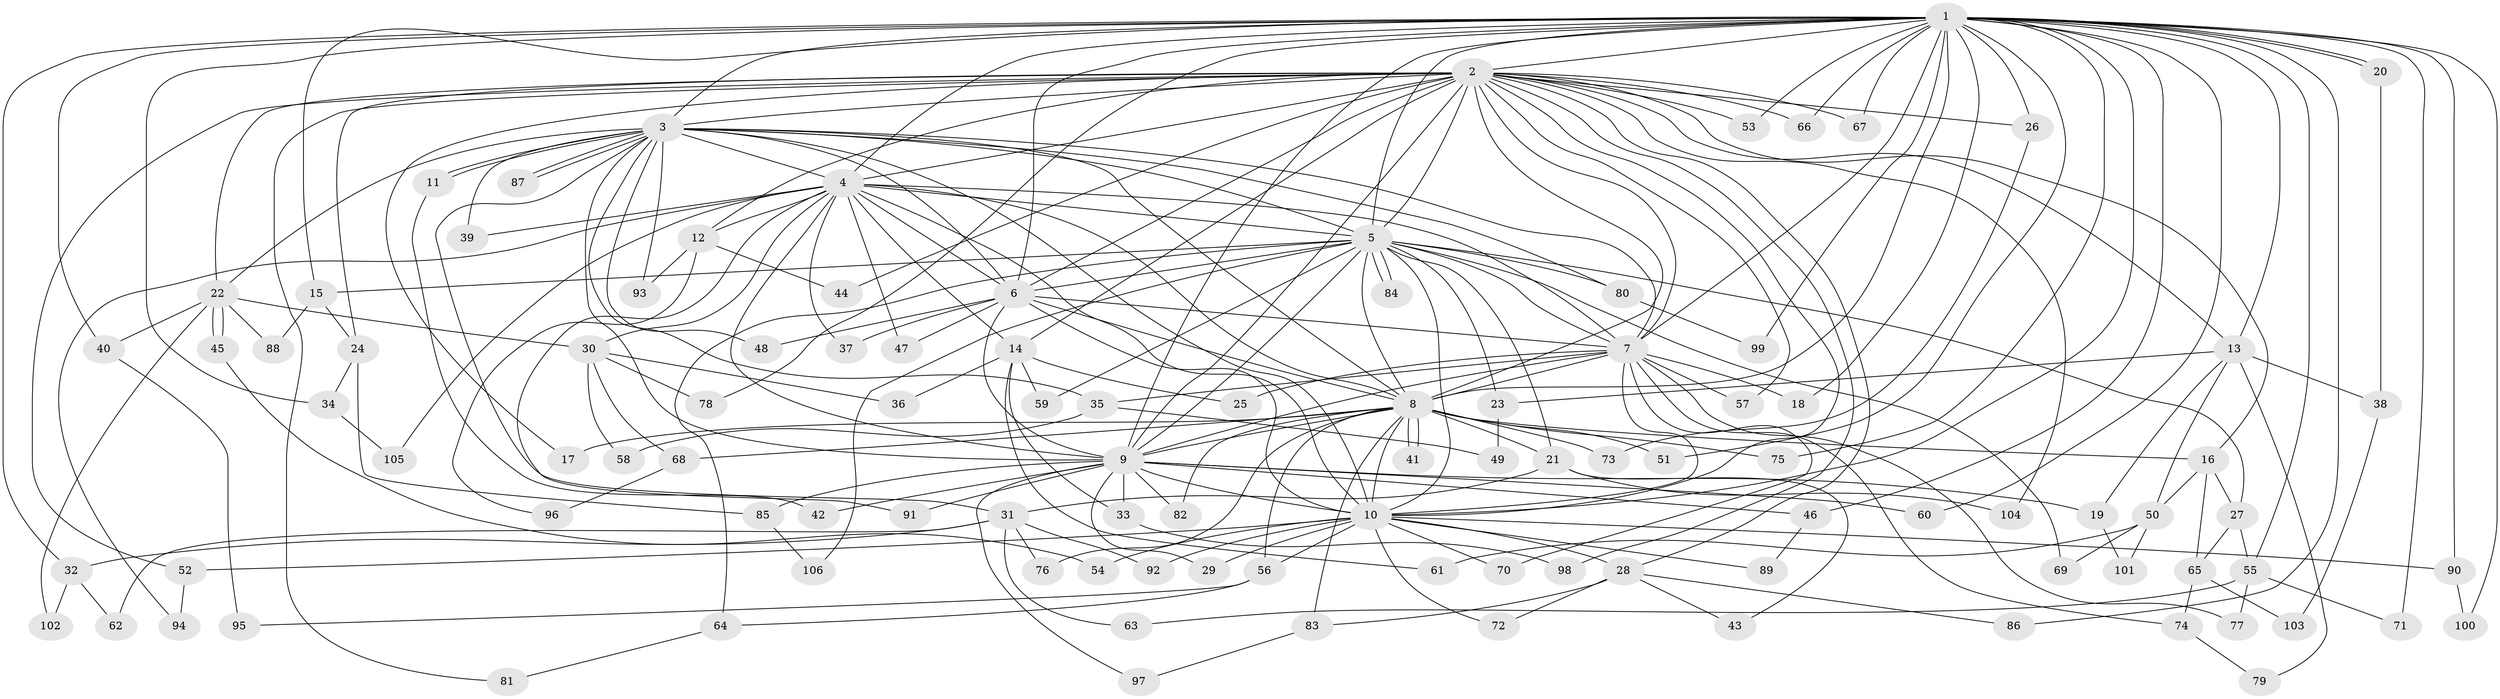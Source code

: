 // Generated by graph-tools (version 1.1) at 2025/44/03/09/25 04:44:33]
// undirected, 106 vertices, 237 edges
graph export_dot {
graph [start="1"]
  node [color=gray90,style=filled];
  1;
  2;
  3;
  4;
  5;
  6;
  7;
  8;
  9;
  10;
  11;
  12;
  13;
  14;
  15;
  16;
  17;
  18;
  19;
  20;
  21;
  22;
  23;
  24;
  25;
  26;
  27;
  28;
  29;
  30;
  31;
  32;
  33;
  34;
  35;
  36;
  37;
  38;
  39;
  40;
  41;
  42;
  43;
  44;
  45;
  46;
  47;
  48;
  49;
  50;
  51;
  52;
  53;
  54;
  55;
  56;
  57;
  58;
  59;
  60;
  61;
  62;
  63;
  64;
  65;
  66;
  67;
  68;
  69;
  70;
  71;
  72;
  73;
  74;
  75;
  76;
  77;
  78;
  79;
  80;
  81;
  82;
  83;
  84;
  85;
  86;
  87;
  88;
  89;
  90;
  91;
  92;
  93;
  94;
  95;
  96;
  97;
  98;
  99;
  100;
  101;
  102;
  103;
  104;
  105;
  106;
  1 -- 2;
  1 -- 3;
  1 -- 4;
  1 -- 5;
  1 -- 6;
  1 -- 7;
  1 -- 8;
  1 -- 9;
  1 -- 10;
  1 -- 13;
  1 -- 15;
  1 -- 18;
  1 -- 20;
  1 -- 20;
  1 -- 26;
  1 -- 32;
  1 -- 34;
  1 -- 40;
  1 -- 46;
  1 -- 51;
  1 -- 53;
  1 -- 55;
  1 -- 60;
  1 -- 66;
  1 -- 67;
  1 -- 71;
  1 -- 75;
  1 -- 78;
  1 -- 86;
  1 -- 90;
  1 -- 99;
  1 -- 100;
  2 -- 3;
  2 -- 4;
  2 -- 5;
  2 -- 6;
  2 -- 7;
  2 -- 8;
  2 -- 9;
  2 -- 10;
  2 -- 12;
  2 -- 13;
  2 -- 14;
  2 -- 16;
  2 -- 17;
  2 -- 22;
  2 -- 24;
  2 -- 26;
  2 -- 28;
  2 -- 44;
  2 -- 52;
  2 -- 53;
  2 -- 57;
  2 -- 66;
  2 -- 67;
  2 -- 81;
  2 -- 98;
  2 -- 104;
  3 -- 4;
  3 -- 5;
  3 -- 6;
  3 -- 7;
  3 -- 8;
  3 -- 9;
  3 -- 10;
  3 -- 11;
  3 -- 11;
  3 -- 22;
  3 -- 31;
  3 -- 35;
  3 -- 39;
  3 -- 48;
  3 -- 80;
  3 -- 87;
  3 -- 87;
  3 -- 93;
  4 -- 5;
  4 -- 6;
  4 -- 7;
  4 -- 8;
  4 -- 9;
  4 -- 10;
  4 -- 12;
  4 -- 14;
  4 -- 30;
  4 -- 37;
  4 -- 39;
  4 -- 47;
  4 -- 91;
  4 -- 94;
  4 -- 105;
  5 -- 6;
  5 -- 7;
  5 -- 8;
  5 -- 9;
  5 -- 10;
  5 -- 15;
  5 -- 21;
  5 -- 23;
  5 -- 27;
  5 -- 59;
  5 -- 64;
  5 -- 69;
  5 -- 80;
  5 -- 84;
  5 -- 84;
  5 -- 106;
  6 -- 7;
  6 -- 8;
  6 -- 9;
  6 -- 10;
  6 -- 37;
  6 -- 47;
  6 -- 48;
  7 -- 8;
  7 -- 9;
  7 -- 10;
  7 -- 18;
  7 -- 25;
  7 -- 35;
  7 -- 57;
  7 -- 70;
  7 -- 74;
  7 -- 77;
  8 -- 9;
  8 -- 10;
  8 -- 16;
  8 -- 17;
  8 -- 21;
  8 -- 41;
  8 -- 41;
  8 -- 51;
  8 -- 56;
  8 -- 68;
  8 -- 73;
  8 -- 75;
  8 -- 76;
  8 -- 82;
  8 -- 83;
  9 -- 10;
  9 -- 19;
  9 -- 29;
  9 -- 33;
  9 -- 42;
  9 -- 46;
  9 -- 60;
  9 -- 82;
  9 -- 85;
  9 -- 91;
  9 -- 97;
  10 -- 28;
  10 -- 29;
  10 -- 52;
  10 -- 54;
  10 -- 56;
  10 -- 70;
  10 -- 72;
  10 -- 89;
  10 -- 90;
  10 -- 92;
  11 -- 42;
  12 -- 44;
  12 -- 93;
  12 -- 96;
  13 -- 19;
  13 -- 23;
  13 -- 38;
  13 -- 50;
  13 -- 79;
  14 -- 25;
  14 -- 33;
  14 -- 36;
  14 -- 59;
  14 -- 61;
  15 -- 24;
  15 -- 88;
  16 -- 27;
  16 -- 50;
  16 -- 65;
  19 -- 101;
  20 -- 38;
  21 -- 31;
  21 -- 43;
  21 -- 104;
  22 -- 30;
  22 -- 40;
  22 -- 45;
  22 -- 45;
  22 -- 88;
  22 -- 102;
  23 -- 49;
  24 -- 34;
  24 -- 85;
  26 -- 73;
  27 -- 55;
  27 -- 65;
  28 -- 43;
  28 -- 72;
  28 -- 83;
  28 -- 86;
  30 -- 36;
  30 -- 58;
  30 -- 68;
  30 -- 78;
  31 -- 32;
  31 -- 62;
  31 -- 63;
  31 -- 76;
  31 -- 92;
  32 -- 62;
  32 -- 102;
  33 -- 98;
  34 -- 105;
  35 -- 49;
  35 -- 58;
  38 -- 103;
  40 -- 95;
  45 -- 54;
  46 -- 89;
  50 -- 61;
  50 -- 69;
  50 -- 101;
  52 -- 94;
  55 -- 63;
  55 -- 71;
  55 -- 77;
  56 -- 64;
  56 -- 95;
  64 -- 81;
  65 -- 74;
  65 -- 103;
  68 -- 96;
  74 -- 79;
  80 -- 99;
  83 -- 97;
  85 -- 106;
  90 -- 100;
}
